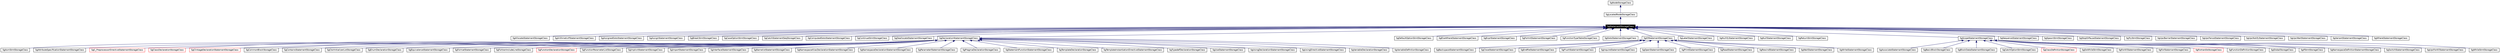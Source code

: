 digraph G
{
  edge [fontname="Helvetica",fontsize=10,labelfontname="Helvetica",labelfontsize=10];
  node [fontname="Helvetica",fontsize=10,shape=record];
  Node1 [label="SgStatementStorageClass",height=0.2,width=0.4,color="white", fillcolor="black", style="filled" fontcolor="white"];
  Node2 -> Node1 [dir=back,color="midnightblue",fontsize=10,style="solid",fontname="Helvetica"];
  Node2 [label="SgLocatedNodeStorageClass",height=0.2,width=0.4,color="black",URL="$classSgLocatedNodeStorageClass.html"];
  Node3 -> Node2 [dir=back,color="midnightblue",fontsize=10,style="solid",fontname="Helvetica"];
  Node3 [label="SgNodeStorageClass",height=0.2,width=0.4,color="black",URL="$classSgNodeStorageClass.html"];
  Node1 -> Node4 [dir=back,color="midnightblue",fontsize=10,style="solid",fontname="Helvetica"];
  Node4 [label="SgAllocateStatementStorageClass",height=0.2,width=0.4,color="black",URL="$classSgAllocateStatementStorageClass.html"];
  Node1 -> Node5 [dir=back,color="midnightblue",fontsize=10,style="solid",fontname="Helvetica"];
  Node5 [label="SgArithmeticIfStatementStorageClass",height=0.2,width=0.4,color="black",URL="$classSgArithmeticIfStatementStorageClass.html"];
  Node1 -> Node6 [dir=back,color="midnightblue",fontsize=10,style="solid",fontname="Helvetica"];
  Node6 [label="SgAssignedGotoStatementStorageClass",height=0.2,width=0.4,color="black",URL="$classSgAssignedGotoStatementStorageClass.html"];
  Node1 -> Node7 [dir=back,color="midnightblue",fontsize=10,style="solid",fontname="Helvetica"];
  Node7 [label="SgAssignStatementStorageClass",height=0.2,width=0.4,color="black",URL="$classSgAssignStatementStorageClass.html"];
  Node1 -> Node8 [dir=back,color="midnightblue",fontsize=10,style="solid",fontname="Helvetica"];
  Node8 [label="SgBreakStmtStorageClass",height=0.2,width=0.4,color="black",URL="$classSgBreakStmtStorageClass.html"];
  Node1 -> Node9 [dir=back,color="midnightblue",fontsize=10,style="solid",fontname="Helvetica"];
  Node9 [label="SgCaseOptionStmtStorageClass",height=0.2,width=0.4,color="black",URL="$classSgCaseOptionStmtStorageClass.html"];
  Node1 -> Node10 [dir=back,color="midnightblue",fontsize=10,style="solid",fontname="Helvetica"];
  Node10 [label="SgCatchStatementSeqStorageClass",height=0.2,width=0.4,color="black",URL="$classSgCatchStatementSeqStorageClass.html"];
  Node1 -> Node11 [dir=back,color="midnightblue",fontsize=10,style="solid",fontname="Helvetica"];
  Node11 [label="SgComputedGotoStatementStorageClass",height=0.2,width=0.4,color="black",URL="$classSgComputedGotoStatementStorageClass.html"];
  Node1 -> Node12 [dir=back,color="midnightblue",fontsize=10,style="solid",fontname="Helvetica"];
  Node12 [label="SgContinueStmtStorageClass",height=0.2,width=0.4,color="black",URL="$classSgContinueStmtStorageClass.html"];
  Node1 -> Node13 [dir=back,color="midnightblue",fontsize=10,style="solid",fontname="Helvetica"];
  Node13 [label="SgDeallocateStatementStorageClass",height=0.2,width=0.4,color="black",URL="$classSgDeallocateStatementStorageClass.html"];
  Node1 -> Node14 [dir=back,color="midnightblue",fontsize=10,style="solid",fontname="Helvetica"];
  Node14 [label="SgDeclarationStatementStorageClass",height=0.2,width=0.4,color="black",URL="$classSgDeclarationStatementStorageClass.html"];
  Node14 -> Node15 [dir=back,color="midnightblue",fontsize=10,style="solid",fontname="Helvetica"];
  Node15 [label="SgAsmStmtStorageClass",height=0.2,width=0.4,color="black",URL="$classSgAsmStmtStorageClass.html"];
  Node14 -> Node16 [dir=back,color="midnightblue",fontsize=10,style="solid",fontname="Helvetica"];
  Node16 [label="SgAttributeSpecificationStatementStorageClass",height=0.2,width=0.4,color="black",URL="$classSgAttributeSpecificationStatementStorageClass.html"];
  Node14 -> Node17 [dir=back,color="midnightblue",fontsize=10,style="solid",fontname="Helvetica"];
  Node17 [label="SgC_PreprocessorDirectiveStatementStorageClass",height=0.2,width=0.4,color="red",URL="$classSgC__PreprocessorDirectiveStatementStorageClass.html"];
  Node14 -> Node18 [dir=back,color="midnightblue",fontsize=10,style="solid",fontname="Helvetica"];
  Node18 [label="SgClassDeclarationStorageClass",height=0.2,width=0.4,color="red",URL="$classSgClassDeclarationStorageClass.html"];
  Node14 -> Node19 [dir=back,color="midnightblue",fontsize=10,style="solid",fontname="Helvetica"];
  Node19 [label="SgClinkageDeclarationStatementStorageClass",height=0.2,width=0.4,color="red",URL="$classSgClinkageDeclarationStatementStorageClass.html"];
  Node14 -> Node20 [dir=back,color="midnightblue",fontsize=10,style="solid",fontname="Helvetica"];
  Node20 [label="SgCommonBlockStorageClass",height=0.2,width=0.4,color="black",URL="$classSgCommonBlockStorageClass.html"];
  Node14 -> Node21 [dir=back,color="midnightblue",fontsize=10,style="solid",fontname="Helvetica"];
  Node21 [label="SgContainsStatementStorageClass",height=0.2,width=0.4,color="black",URL="$classSgContainsStatementStorageClass.html"];
  Node14 -> Node22 [dir=back,color="midnightblue",fontsize=10,style="solid",fontname="Helvetica"];
  Node22 [label="SgCtorInitializerListStorageClass",height=0.2,width=0.4,color="black",URL="$classSgCtorInitializerListStorageClass.html"];
  Node14 -> Node23 [dir=back,color="midnightblue",fontsize=10,style="solid",fontname="Helvetica"];
  Node23 [label="SgEnumDeclarationStorageClass",height=0.2,width=0.4,color="black",URL="$classSgEnumDeclarationStorageClass.html"];
  Node14 -> Node24 [dir=back,color="midnightblue",fontsize=10,style="solid",fontname="Helvetica"];
  Node24 [label="SgEquivalenceStatementStorageClass",height=0.2,width=0.4,color="black",URL="$classSgEquivalenceStatementStorageClass.html"];
  Node14 -> Node25 [dir=back,color="midnightblue",fontsize=10,style="solid",fontname="Helvetica"];
  Node25 [label="SgFormatStatementStorageClass",height=0.2,width=0.4,color="black",URL="$classSgFormatStatementStorageClass.html"];
  Node14 -> Node26 [dir=back,color="midnightblue",fontsize=10,style="solid",fontname="Helvetica"];
  Node26 [label="SgFortranIncludeLineStorageClass",height=0.2,width=0.4,color="black",URL="$classSgFortranIncludeLineStorageClass.html"];
  Node14 -> Node27 [dir=back,color="midnightblue",fontsize=10,style="solid",fontname="Helvetica"];
  Node27 [label="SgFunctionDeclarationStorageClass",height=0.2,width=0.4,color="red",URL="$classSgFunctionDeclarationStorageClass.html"];
  Node14 -> Node28 [dir=back,color="midnightblue",fontsize=10,style="solid",fontname="Helvetica"];
  Node28 [label="SgFunctionParameterListStorageClass",height=0.2,width=0.4,color="black",URL="$classSgFunctionParameterListStorageClass.html"];
  Node14 -> Node29 [dir=back,color="midnightblue",fontsize=10,style="solid",fontname="Helvetica"];
  Node29 [label="SgImplicitStatementStorageClass",height=0.2,width=0.4,color="black",URL="$classSgImplicitStatementStorageClass.html"];
  Node14 -> Node30 [dir=back,color="midnightblue",fontsize=10,style="solid",fontname="Helvetica"];
  Node30 [label="SgImportStatementStorageClass",height=0.2,width=0.4,color="black",URL="$classSgImportStatementStorageClass.html"];
  Node14 -> Node31 [dir=back,color="midnightblue",fontsize=10,style="solid",fontname="Helvetica"];
  Node31 [label="SgInterfaceStatementStorageClass",height=0.2,width=0.4,color="black",URL="$classSgInterfaceStatementStorageClass.html"];
  Node14 -> Node32 [dir=back,color="midnightblue",fontsize=10,style="solid",fontname="Helvetica"];
  Node32 [label="SgNamelistStatementStorageClass",height=0.2,width=0.4,color="black",URL="$classSgNamelistStatementStorageClass.html"];
  Node14 -> Node33 [dir=back,color="midnightblue",fontsize=10,style="solid",fontname="Helvetica"];
  Node33 [label="SgNamespaceAliasDeclarationStatementStorageClass",height=0.2,width=0.4,color="black",URL="$classSgNamespaceAliasDeclarationStatementStorageClass.html"];
  Node14 -> Node34 [dir=back,color="midnightblue",fontsize=10,style="solid",fontname="Helvetica"];
  Node34 [label="SgNamespaceDeclarationStatementStorageClass",height=0.2,width=0.4,color="black",URL="$classSgNamespaceDeclarationStatementStorageClass.html"];
  Node14 -> Node35 [dir=back,color="midnightblue",fontsize=10,style="solid",fontname="Helvetica"];
  Node35 [label="SgParameterStatementStorageClass",height=0.2,width=0.4,color="black",URL="$classSgParameterStatementStorageClass.html"];
  Node14 -> Node36 [dir=back,color="midnightblue",fontsize=10,style="solid",fontname="Helvetica"];
  Node36 [label="SgPragmaDeclarationStorageClass",height=0.2,width=0.4,color="black",URL="$classSgPragmaDeclarationStorageClass.html"];
  Node14 -> Node37 [dir=back,color="midnightblue",fontsize=10,style="solid",fontname="Helvetica"];
  Node37 [label="SgStatementFunctionStatementStorageClass",height=0.2,width=0.4,color="black",URL="$classSgStatementFunctionStatementStorageClass.html"];
  Node14 -> Node38 [dir=back,color="midnightblue",fontsize=10,style="solid",fontname="Helvetica"];
  Node38 [label="SgTemplateDeclarationStorageClass",height=0.2,width=0.4,color="black",URL="$classSgTemplateDeclarationStorageClass.html"];
  Node14 -> Node39 [dir=back,color="midnightblue",fontsize=10,style="solid",fontname="Helvetica"];
  Node39 [label="SgTemplateInstantiationDirectiveStatementStorageClass",height=0.2,width=0.4,color="black",URL="$classSgTemplateInstantiationDirectiveStatementStorageClass.html"];
  Node14 -> Node40 [dir=back,color="midnightblue",fontsize=10,style="solid",fontname="Helvetica"];
  Node40 [label="SgTypedefDeclarationStorageClass",height=0.2,width=0.4,color="black",URL="$classSgTypedefDeclarationStorageClass.html"];
  Node14 -> Node41 [dir=back,color="midnightblue",fontsize=10,style="solid",fontname="Helvetica"];
  Node41 [label="SgUseStatementStorageClass",height=0.2,width=0.4,color="black",URL="$classSgUseStatementStorageClass.html"];
  Node14 -> Node42 [dir=back,color="midnightblue",fontsize=10,style="solid",fontname="Helvetica"];
  Node42 [label="SgUsingDeclarationStatementStorageClass",height=0.2,width=0.4,color="black",URL="$classSgUsingDeclarationStatementStorageClass.html"];
  Node14 -> Node43 [dir=back,color="midnightblue",fontsize=10,style="solid",fontname="Helvetica"];
  Node43 [label="SgUsingDirectiveStatementStorageClass",height=0.2,width=0.4,color="black",URL="$classSgUsingDirectiveStatementStorageClass.html"];
  Node14 -> Node44 [dir=back,color="midnightblue",fontsize=10,style="solid",fontname="Helvetica"];
  Node44 [label="SgVariableDeclarationStorageClass",height=0.2,width=0.4,color="black",URL="$classSgVariableDeclarationStorageClass.html"];
  Node14 -> Node45 [dir=back,color="midnightblue",fontsize=10,style="solid",fontname="Helvetica"];
  Node45 [label="SgVariableDefinitionStorageClass",height=0.2,width=0.4,color="black",URL="$classSgVariableDefinitionStorageClass.html"];
  Node1 -> Node46 [dir=back,color="midnightblue",fontsize=10,style="solid",fontname="Helvetica"];
  Node46 [label="SgDefaultOptionStmtStorageClass",height=0.2,width=0.4,color="black",URL="$classSgDefaultOptionStmtStorageClass.html"];
  Node1 -> Node47 [dir=back,color="midnightblue",fontsize=10,style="solid",fontname="Helvetica"];
  Node47 [label="SgElseWhereStatementStorageClass",height=0.2,width=0.4,color="black",URL="$classSgElseWhereStatementStorageClass.html"];
  Node1 -> Node48 [dir=back,color="midnightblue",fontsize=10,style="solid",fontname="Helvetica"];
  Node48 [label="SgExprStatementStorageClass",height=0.2,width=0.4,color="black",URL="$classSgExprStatementStorageClass.html"];
  Node1 -> Node49 [dir=back,color="midnightblue",fontsize=10,style="solid",fontname="Helvetica"];
  Node49 [label="SgForInitStatementStorageClass",height=0.2,width=0.4,color="black",URL="$classSgForInitStatementStorageClass.html"];
  Node1 -> Node50 [dir=back,color="midnightblue",fontsize=10,style="solid",fontname="Helvetica"];
  Node50 [label="SgFunctionTypeTableStorageClass",height=0.2,width=0.4,color="black",URL="$classSgFunctionTypeTableStorageClass.html"];
  Node1 -> Node51 [dir=back,color="midnightblue",fontsize=10,style="solid",fontname="Helvetica"];
  Node51 [label="SgGotoStatementStorageClass",height=0.2,width=0.4,color="black",URL="$classSgGotoStatementStorageClass.html"];
  Node1 -> Node52 [dir=back,color="midnightblue",fontsize=10,style="solid",fontname="Helvetica"];
  Node52 [label="SgIOStatementStorageClass",height=0.2,width=0.4,color="black",URL="$classSgIOStatementStorageClass.html"];
  Node52 -> Node53 [dir=back,color="midnightblue",fontsize=10,style="solid",fontname="Helvetica"];
  Node53 [label="SgBackspaceStatementStorageClass",height=0.2,width=0.4,color="black",URL="$classSgBackspaceStatementStorageClass.html"];
  Node52 -> Node54 [dir=back,color="midnightblue",fontsize=10,style="solid",fontname="Helvetica"];
  Node54 [label="SgCloseStatementStorageClass",height=0.2,width=0.4,color="black",URL="$classSgCloseStatementStorageClass.html"];
  Node52 -> Node55 [dir=back,color="midnightblue",fontsize=10,style="solid",fontname="Helvetica"];
  Node55 [label="SgEndfileStatementStorageClass",height=0.2,width=0.4,color="black",URL="$classSgEndfileStatementStorageClass.html"];
  Node52 -> Node56 [dir=back,color="midnightblue",fontsize=10,style="solid",fontname="Helvetica"];
  Node56 [label="SgFlushStatementStorageClass",height=0.2,width=0.4,color="black",URL="$classSgFlushStatementStorageClass.html"];
  Node52 -> Node57 [dir=back,color="midnightblue",fontsize=10,style="solid",fontname="Helvetica"];
  Node57 [label="SgInquireStatementStorageClass",height=0.2,width=0.4,color="black",URL="$classSgInquireStatementStorageClass.html"];
  Node52 -> Node58 [dir=back,color="midnightblue",fontsize=10,style="solid",fontname="Helvetica"];
  Node58 [label="SgOpenStatementStorageClass",height=0.2,width=0.4,color="black",URL="$classSgOpenStatementStorageClass.html"];
  Node52 -> Node59 [dir=back,color="midnightblue",fontsize=10,style="solid",fontname="Helvetica"];
  Node59 [label="SgPrintStatementStorageClass",height=0.2,width=0.4,color="black",URL="$classSgPrintStatementStorageClass.html"];
  Node52 -> Node60 [dir=back,color="midnightblue",fontsize=10,style="solid",fontname="Helvetica"];
  Node60 [label="SgReadStatementStorageClass",height=0.2,width=0.4,color="black",URL="$classSgReadStatementStorageClass.html"];
  Node52 -> Node61 [dir=back,color="midnightblue",fontsize=10,style="solid",fontname="Helvetica"];
  Node61 [label="SgRewindStatementStorageClass",height=0.2,width=0.4,color="black",URL="$classSgRewindStatementStorageClass.html"];
  Node52 -> Node62 [dir=back,color="midnightblue",fontsize=10,style="solid",fontname="Helvetica"];
  Node62 [label="SgWaitStatementStorageClass",height=0.2,width=0.4,color="black",URL="$classSgWaitStatementStorageClass.html"];
  Node52 -> Node63 [dir=back,color="midnightblue",fontsize=10,style="solid",fontname="Helvetica"];
  Node63 [label="SgWriteStatementStorageClass",height=0.2,width=0.4,color="black",URL="$classSgWriteStatementStorageClass.html"];
  Node1 -> Node64 [dir=back,color="midnightblue",fontsize=10,style="solid",fontname="Helvetica"];
  Node64 [label="SgLabelStatementStorageClass",height=0.2,width=0.4,color="black",URL="$classSgLabelStatementStorageClass.html"];
  Node1 -> Node65 [dir=back,color="midnightblue",fontsize=10,style="solid",fontname="Helvetica"];
  Node65 [label="SgNullifyStatementStorageClass",height=0.2,width=0.4,color="black",URL="$classSgNullifyStatementStorageClass.html"];
  Node1 -> Node66 [dir=back,color="midnightblue",fontsize=10,style="solid",fontname="Helvetica"];
  Node66 [label="SgNullStatementStorageClass",height=0.2,width=0.4,color="black",URL="$classSgNullStatementStorageClass.html"];
  Node1 -> Node67 [dir=back,color="midnightblue",fontsize=10,style="solid",fontname="Helvetica"];
  Node67 [label="SgReturnStmtStorageClass",height=0.2,width=0.4,color="black",URL="$classSgReturnStmtStorageClass.html"];
  Node1 -> Node68 [dir=back,color="midnightblue",fontsize=10,style="solid",fontname="Helvetica"];
  Node68 [label="SgScopeStatementStorageClass",height=0.2,width=0.4,color="black",URL="$classSgScopeStatementStorageClass.html"];
  Node68 -> Node69 [dir=back,color="midnightblue",fontsize=10,style="solid",fontname="Helvetica"];
  Node69 [label="SgAssociateStatementStorageClass",height=0.2,width=0.4,color="black",URL="$classSgAssociateStatementStorageClass.html"];
  Node68 -> Node70 [dir=back,color="midnightblue",fontsize=10,style="solid",fontname="Helvetica"];
  Node70 [label="SgBasicBlockStorageClass",height=0.2,width=0.4,color="black",URL="$classSgBasicBlockStorageClass.html"];
  Node68 -> Node71 [dir=back,color="midnightblue",fontsize=10,style="solid",fontname="Helvetica"];
  Node71 [label="SgBlockDataStatementStorageClass",height=0.2,width=0.4,color="black",URL="$classSgBlockDataStatementStorageClass.html"];
  Node68 -> Node72 [dir=back,color="midnightblue",fontsize=10,style="solid",fontname="Helvetica"];
  Node72 [label="SgCatchOptionStmtStorageClass",height=0.2,width=0.4,color="black",URL="$classSgCatchOptionStmtStorageClass.html"];
  Node68 -> Node73 [dir=back,color="midnightblue",fontsize=10,style="solid",fontname="Helvetica"];
  Node73 [label="SgClassDefinitionStorageClass",height=0.2,width=0.4,color="red",URL="$classSgClassDefinitionStorageClass.html"];
  Node68 -> Node74 [dir=back,color="midnightblue",fontsize=10,style="solid",fontname="Helvetica"];
  Node74 [label="SgDoWhileStmtStorageClass",height=0.2,width=0.4,color="black",URL="$classSgDoWhileStmtStorageClass.html"];
  Node68 -> Node75 [dir=back,color="midnightblue",fontsize=10,style="solid",fontname="Helvetica"];
  Node75 [label="SgForAllStatementStorageClass",height=0.2,width=0.4,color="black",URL="$classSgForAllStatementStorageClass.html"];
  Node68 -> Node76 [dir=back,color="midnightblue",fontsize=10,style="solid",fontname="Helvetica"];
  Node76 [label="SgForStatementStorageClass",height=0.2,width=0.4,color="black",URL="$classSgForStatementStorageClass.html"];
  Node68 -> Node77 [dir=back,color="midnightblue",fontsize=10,style="solid",fontname="Helvetica"];
  Node77 [label="SgFortranDoStorageClass",height=0.2,width=0.4,color="red",URL="$classSgFortranDoStorageClass.html"];
  Node68 -> Node78 [dir=back,color="midnightblue",fontsize=10,style="solid",fontname="Helvetica"];
  Node78 [label="SgFunctionDefinitionStorageClass",height=0.2,width=0.4,color="black",URL="$classSgFunctionDefinitionStorageClass.html"];
  Node68 -> Node79 [dir=back,color="midnightblue",fontsize=10,style="solid",fontname="Helvetica"];
  Node79 [label="SgGlobalStorageClass",height=0.2,width=0.4,color="black",URL="$classSgGlobalStorageClass.html"];
  Node68 -> Node80 [dir=back,color="midnightblue",fontsize=10,style="solid",fontname="Helvetica"];
  Node80 [label="SgIfStmtStorageClass",height=0.2,width=0.4,color="black",URL="$classSgIfStmtStorageClass.html"];
  Node68 -> Node81 [dir=back,color="midnightblue",fontsize=10,style="solid",fontname="Helvetica"];
  Node81 [label="SgNamespaceDefinitionStatementStorageClass",height=0.2,width=0.4,color="black",URL="$classSgNamespaceDefinitionStatementStorageClass.html"];
  Node68 -> Node82 [dir=back,color="midnightblue",fontsize=10,style="solid",fontname="Helvetica"];
  Node82 [label="SgSwitchStatementStorageClass",height=0.2,width=0.4,color="black",URL="$classSgSwitchStatementStorageClass.html"];
  Node68 -> Node83 [dir=back,color="midnightblue",fontsize=10,style="solid",fontname="Helvetica"];
  Node83 [label="SgUpcForAllStatementStorageClass",height=0.2,width=0.4,color="black",URL="$classSgUpcForAllStatementStorageClass.html"];
  Node68 -> Node84 [dir=back,color="midnightblue",fontsize=10,style="solid",fontname="Helvetica"];
  Node84 [label="SgWhileStmtStorageClass",height=0.2,width=0.4,color="black",URL="$classSgWhileStmtStorageClass.html"];
  Node1 -> Node85 [dir=back,color="midnightblue",fontsize=10,style="solid",fontname="Helvetica"];
  Node85 [label="SgSequenceStatementStorageClass",height=0.2,width=0.4,color="black",URL="$classSgSequenceStatementStorageClass.html"];
  Node1 -> Node86 [dir=back,color="midnightblue",fontsize=10,style="solid",fontname="Helvetica"];
  Node86 [label="SgSpawnStmtStorageClass",height=0.2,width=0.4,color="black",URL="$classSgSpawnStmtStorageClass.html"];
  Node1 -> Node87 [dir=back,color="midnightblue",fontsize=10,style="solid",fontname="Helvetica"];
  Node87 [label="SgStopOrPauseStatementStorageClass",height=0.2,width=0.4,color="black",URL="$classSgStopOrPauseStatementStorageClass.html"];
  Node1 -> Node88 [dir=back,color="midnightblue",fontsize=10,style="solid",fontname="Helvetica"];
  Node88 [label="SgTryStmtStorageClass",height=0.2,width=0.4,color="black",URL="$classSgTryStmtStorageClass.html"];
  Node1 -> Node89 [dir=back,color="midnightblue",fontsize=10,style="solid",fontname="Helvetica"];
  Node89 [label="SgUpcBarrierStatementStorageClass",height=0.2,width=0.4,color="black",URL="$classSgUpcBarrierStatementStorageClass.html"];
  Node1 -> Node90 [dir=back,color="midnightblue",fontsize=10,style="solid",fontname="Helvetica"];
  Node90 [label="SgUpcFenceStatementStorageClass",height=0.2,width=0.4,color="black",URL="$classSgUpcFenceStatementStorageClass.html"];
  Node1 -> Node91 [dir=back,color="midnightblue",fontsize=10,style="solid",fontname="Helvetica"];
  Node91 [label="SgUpcNotifyStatementStorageClass",height=0.2,width=0.4,color="black",URL="$classSgUpcNotifyStatementStorageClass.html"];
  Node1 -> Node92 [dir=back,color="midnightblue",fontsize=10,style="solid",fontname="Helvetica"];
  Node92 [label="SgUpcWaitStatementStorageClass",height=0.2,width=0.4,color="black",URL="$classSgUpcWaitStatementStorageClass.html"];
  Node1 -> Node93 [dir=back,color="midnightblue",fontsize=10,style="solid",fontname="Helvetica"];
  Node93 [label="SgVariantStatementStorageClass",height=0.2,width=0.4,color="black",URL="$classSgVariantStatementStorageClass.html"];
  Node1 -> Node94 [dir=back,color="midnightblue",fontsize=10,style="solid",fontname="Helvetica"];
  Node94 [label="SgWhereStatementStorageClass",height=0.2,width=0.4,color="black",URL="$classSgWhereStatementStorageClass.html"];
}
